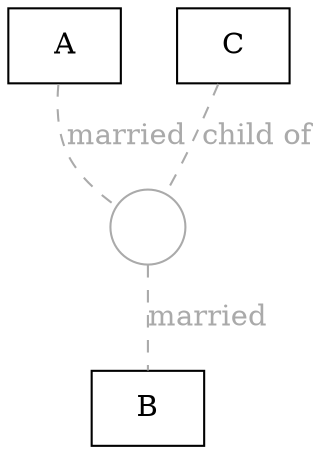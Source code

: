 digraph {
  // Global properties
  edge [dir=none, color="#AAAAAA", arrowhead="none"]
  compound=true

  // Characters
  subgraph Males {
    node [color="black", fillcolor="lightblue", shape="box"]
    A
  }
  subgraph Females {
    node [color="black", fillcolor="pink", shape="box"]
    B
    C
  }

  // Married
  edge [label="married", dir=none, color="#AAAAAA", arrowhead="none", style="dashed", fontcolor="#AAAAAA"]
  node [color="#AAAAAA", fillcolor="transparent" shape="circle" label=""]
  A -> mar1 -> B

  // Lovers
  edge [label="lovers", dir=none, color="#AAAAAA", arrowhead="none", style="dashed", fontcolor="#AAAAAA"]
  node [color="#AAAAAA", fillcolor="transparent" shape="circle" label=""]


  // Cousins
  edge [label="cousins", dir=none, color="#AAAAAA", arrowhead="none", fontcolor="#AAAAAA"]


  // Friends
  edge [label="friends", dir=none, color="#AAAAAA", arrowhead="none", fontcolor="#AAAAAA"]


  // Frenemies
  edge [label="frenemies", dir=none, color="#AAAAAA", arrowhead="none", fontcolor="#AAAAAA"]


  // Child Of
  edge [label="child of", dir=forward, color="#AAAAAA", arrowhead="none", fontcolor="#AAAAAA"]
  C -> mar1

  // Foster Child Of
  edge [label="foster child of", dir=forward, color="#AAAAAA", arrowhead="none", fontcolor="#AAAAAA"]


  // Lieutenant Of
  edge [label="lieutenant of", dir=forward, color="#AAAAAA", arrowhead="none", fontcolor="#AAAAAA"]


  // Servent Of
  edge [label="servent of", dir=forward, color="#AAAAAA", arrowhead="none", fontcolor="#AAAAAA"]


  // Nephew Of
  edge [label="nephew of", dir=forward, color="#AAAAAA", arrowhead="none", fontcolor="#AAAAAA"]

}
